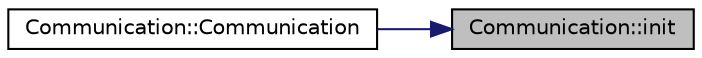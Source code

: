 digraph "Communication::init"
{
 // LATEX_PDF_SIZE
  edge [fontname="Helvetica",fontsize="10",labelfontname="Helvetica",labelfontsize="10"];
  node [fontname="Helvetica",fontsize="10",shape=record];
  rankdir="RL";
  Node24 [label="Communication::init",height=0.2,width=0.4,color="black", fillcolor="grey75", style="filled", fontcolor="black",tooltip="Initializes the Hard- and Software for WLAN and MQTT-Connection."];
  Node24 -> Node25 [dir="back",color="midnightblue",fontsize="10",style="solid",fontname="Helvetica"];
  Node25 [label="Communication::Communication",height=0.2,width=0.4,color="black", fillcolor="white", style="filled",URL="$class_communication.html#ab88eb4c3af7925175dc96a1781da7437",tooltip="Construct a new Communication object."];
}
